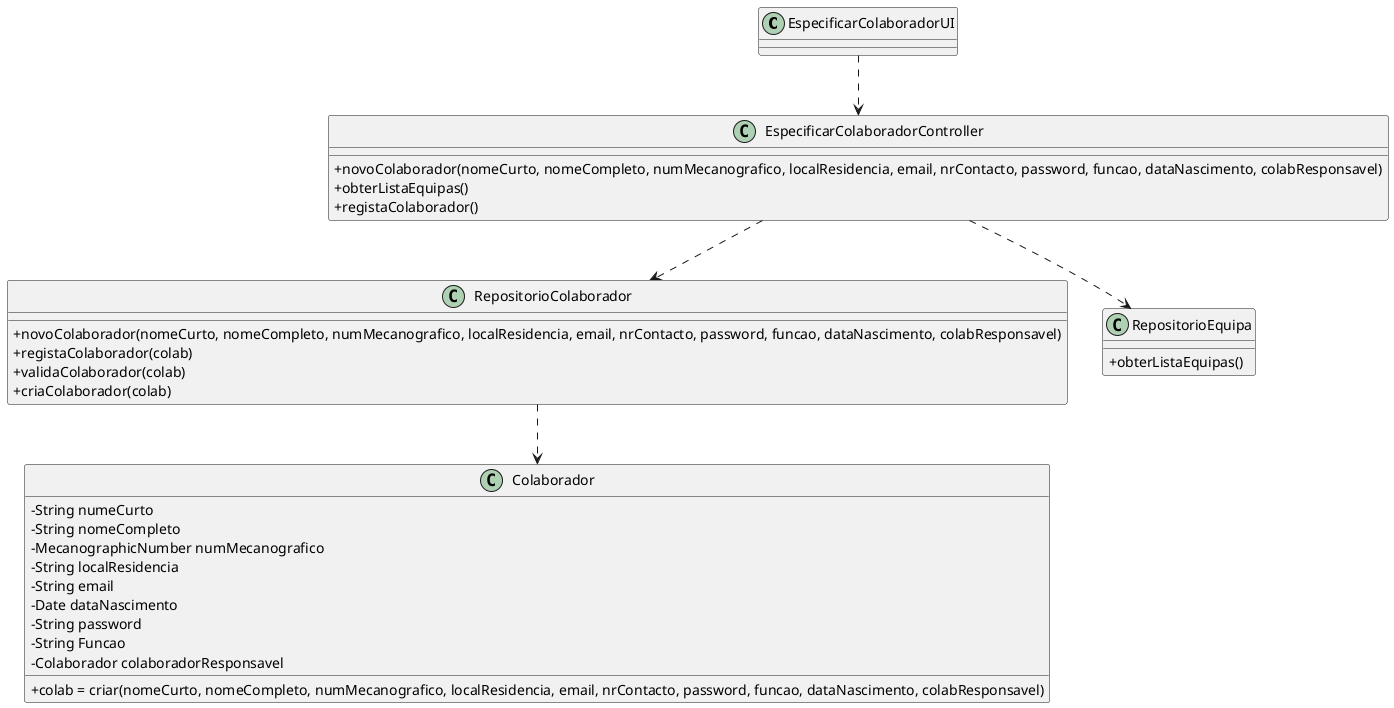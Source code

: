 @startuml
skinparam classAttributeIconSize 0

class EspecificarColaboradorUI{
  }

class EspecificarColaboradorController{
  +novoColaborador(nomeCurto, nomeCompleto, numMecanografico, localResidencia, email, nrContacto, password, funcao, dataNascimento, colabResponsavel)
  +obterListaEquipas()
  +registaColaborador()
  }

class RepositorioColaborador{
  +novoColaborador(nomeCurto, nomeCompleto, numMecanografico, localResidencia, email, nrContacto, password, funcao, dataNascimento, colabResponsavel)
  +registaColaborador(colab)
  +validaColaborador(colab)
  +criaColaborador(colab)
  }

class RepositorioEquipa{
  +obterListaEquipas()
}

class Colaborador{
  -String numeCurto
  -String nomeCompleto
  -MecanographicNumber numMecanografico
  -String localResidencia
  -String email
  -Date dataNascimento
  -String password
  -String Funcao
  -Colaborador colaboradorResponsavel
  +colab = criar(nomeCurto, nomeCompleto, numMecanografico, localResidencia, email, nrContacto, password, funcao, dataNascimento, colabResponsavel)
}


EspecificarColaboradorUI ..> EspecificarColaboradorController
EspecificarColaboradorController ..> RepositorioColaborador
EspecificarColaboradorController ..> RepositorioEquipa
RepositorioColaborador ..> Colaborador




@enduml
